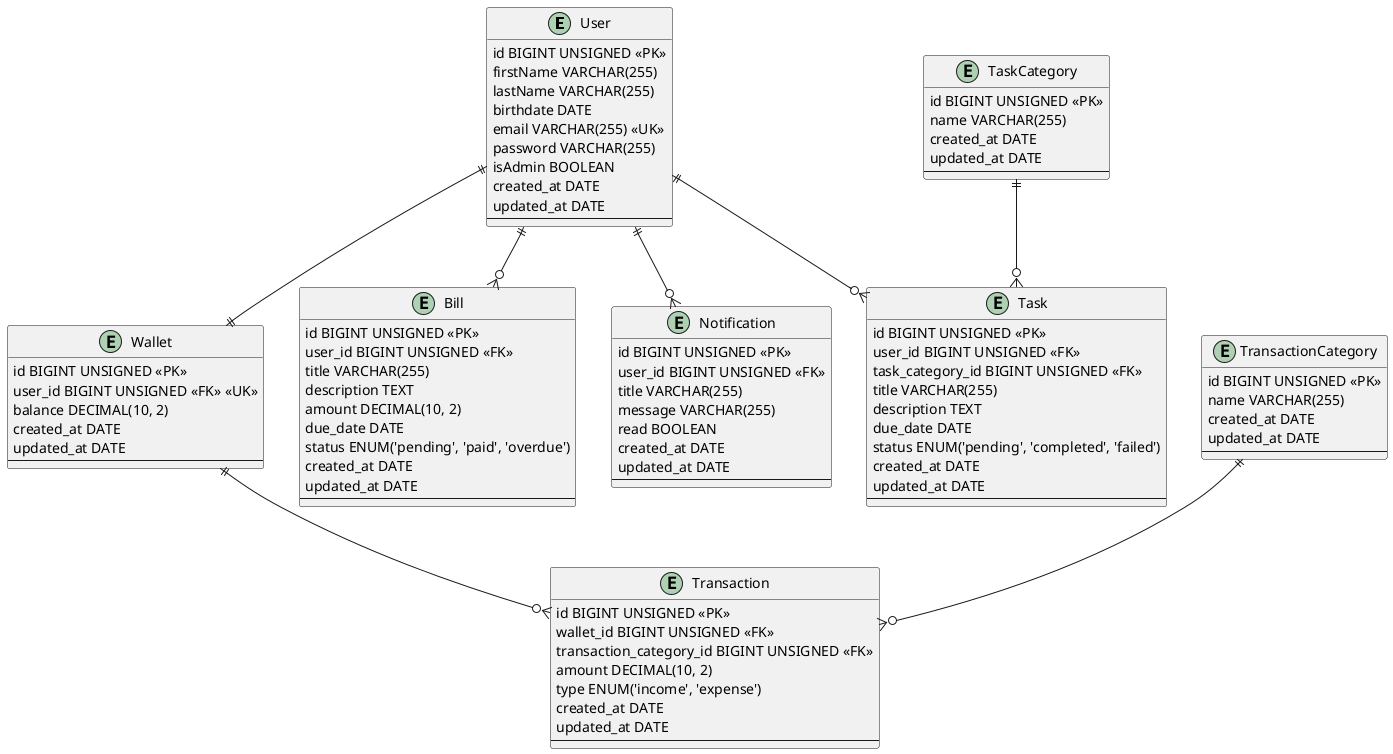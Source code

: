 @startuml DER

entity User {
    id BIGINT UNSIGNED <<PK>>
    firstName VARCHAR(255)
    lastName VARCHAR(255)
    birthdate DATE
    email VARCHAR(255) <<UK>>
    password VARCHAR(255)
    isAdmin BOOLEAN
    created_at DATE
    updated_at DATE
    --
}

entity Wallet {
    id BIGINT UNSIGNED <<PK>>
    user_id BIGINT UNSIGNED <<FK>> <<UK>>
    balance DECIMAL(10, 2)
    created_at DATE
    updated_at DATE
    --
}

entity Transaction {
    id BIGINT UNSIGNED <<PK>>
    wallet_id BIGINT UNSIGNED <<FK>>
    transaction_category_id BIGINT UNSIGNED <<FK>>
    amount DECIMAL(10, 2)
    type ENUM('income', 'expense')
    created_at DATE
    updated_at DATE
    --
}

entity Bill {
    id BIGINT UNSIGNED <<PK>>
    user_id BIGINT UNSIGNED <<FK>>
    title VARCHAR(255)
    description TEXT
    amount DECIMAL(10, 2)
    due_date DATE
    status ENUM('pending', 'paid', 'overdue')
    created_at DATE
    updated_at DATE
    --
}

entity Notification {
    id BIGINT UNSIGNED <<PK>>
    user_id BIGINT UNSIGNED <<FK>>
    title VARCHAR(255)
    message VARCHAR(255)
    read BOOLEAN
    created_at DATE
    updated_at DATE
    --
}

entity Task {
    id BIGINT UNSIGNED <<PK>>
    user_id BIGINT UNSIGNED <<FK>>
    task_category_id BIGINT UNSIGNED <<FK>>
    title VARCHAR(255)
    description TEXT
    due_date DATE
    status ENUM('pending', 'completed', 'failed')
    created_at DATE
    updated_at DATE
    --
}

entity TransactionCategory {
    id BIGINT UNSIGNED <<PK>>
    name VARCHAR(255)
    created_at DATE
    updated_at DATE
    --
}

entity TaskCategory {
    id BIGINT UNSIGNED <<PK>>
    name VARCHAR(255)
    created_at DATE
    updated_at DATE
    --
}


User ||--|| Wallet
Wallet ||--o{ Transaction
User ||--o{ Bill
User ||--o{ Notification
User ||--o{ Task
TaskCategory ||--o{ Task
TransactionCategory ||--o{ Transaction

@enduml

